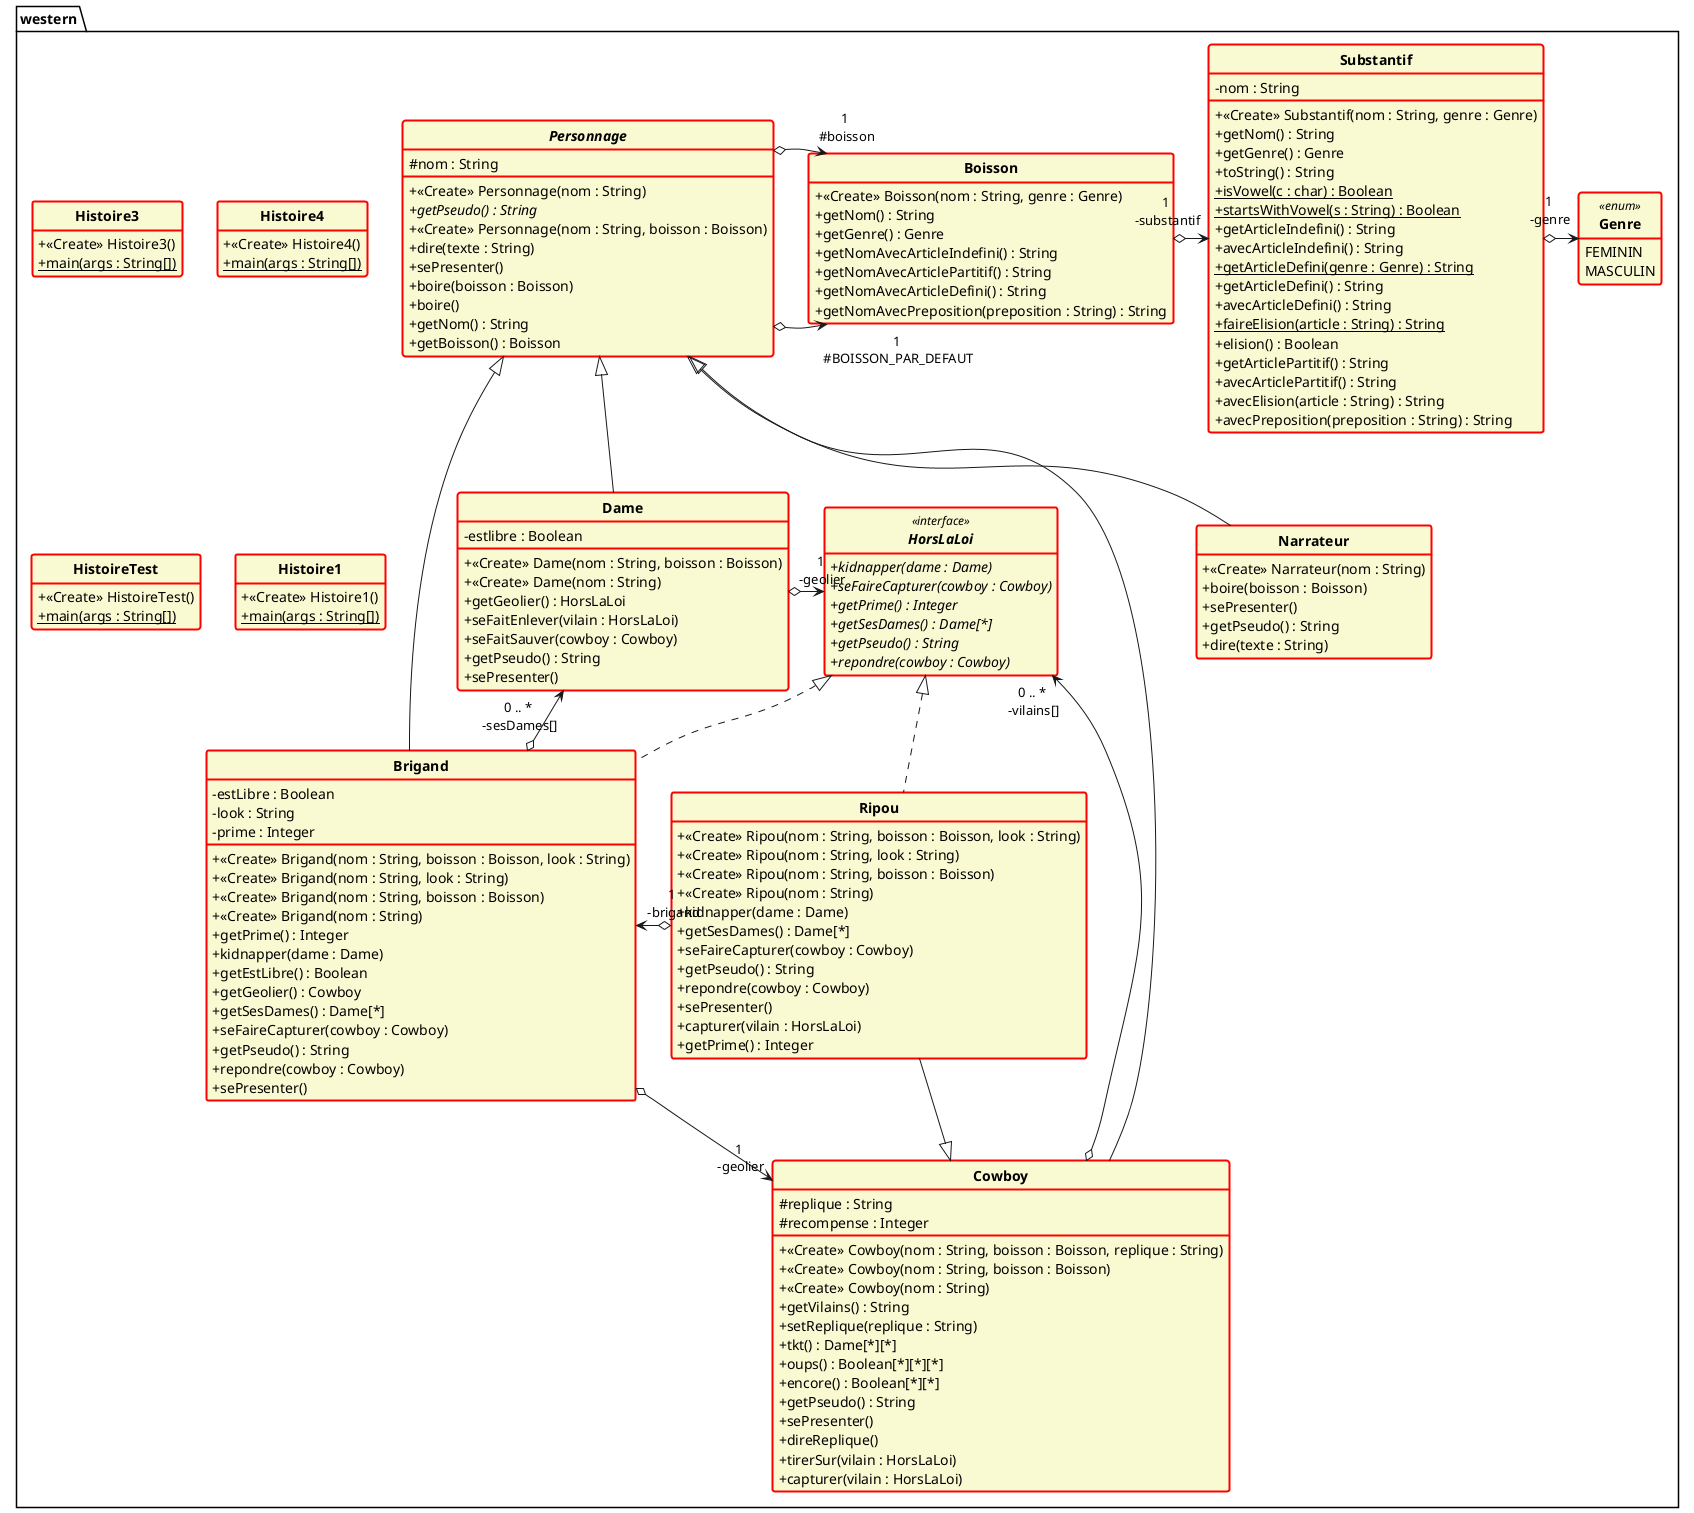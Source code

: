 @startuml

'Code généré automatiquement ;>
skinparam style strictuml
hide empty members
skinparam classAttributeIconSize 0
skinparam classFontStyle Bold
skinparam classbackgroundColor LightGoldenRodYellow
skinparam classbordercolor red
skinparam classattribute none
skinparam classborderthickness 2

package western{
interface HorsLaLoi <<interface>> {
	+ kidnapper(dame : Dame) {abstract}
	+ seFaireCapturer(cowboy : Cowboy) {abstract}
	+ getPrime() : Integer {abstract}
	+ getSesDames() : Dame[*] {abstract}
	+ getPseudo() : String {abstract}
	+ repondre(cowboy : Cowboy) {abstract}
}

class Dame extends western.Personnage {
	- estlibre : Boolean 

	+ <<Create>> Dame(nom : String, boisson : Boisson)
	+ <<Create>> Dame(nom : String)
	+ getGeolier() : HorsLaLoi
	+ seFaitEnlever(vilain : HorsLaLoi)
	+ seFaitSauver(cowboy : Cowboy)
	+ getPseudo() : String
	+ sePresenter()
}
	Dame o-> "1\n -geolier" HorsLaLoi


abstract class Personnage {
	# nom : String 

	+ <<Create>> Personnage(nom : String)
	+ getPseudo() : String {abstract}
	+ <<Create>> Personnage(nom : String, boisson : Boisson)
	+ dire(texte : String)
	+ sePresenter()
	+ boire(boisson : Boisson)
	+ boire()
	+ getNom() : String
	+ getBoisson() : Boisson
}
	Personnage o-> "1\n #BOISSON_PAR_DEFAUT" Boisson
	Personnage o-> "1\n #boisson" Boisson


class Boisson {

	+ <<Create>> Boisson(nom : String, genre : Genre)
	+ getNom() : String
	+ getGenre() : Genre
	+ getNomAvecArticleIndefini() : String
	+ getNomAvecArticlePartitif() : String
	+ getNomAvecArticleDefini() : String
	+ getNomAvecPreposition(preposition : String) : String
}
	Boisson o-> "1\n -substantif" Substantif


class Substantif {
	- nom : String 

	+ <<Create>> Substantif(nom : String, genre : Genre)
	+ getNom() : String
	+ getGenre() : Genre
	+ toString() : String
	+ isVowel(c : char) : Boolean {static}
	+ startsWithVowel(s : String) : Boolean {static}
	+ getArticleIndefini() : String
	+ avecArticleIndefini() : String
	+ getArticleDefini(genre : Genre) : String {static}
	+ getArticleDefini() : String
	+ avecArticleDefini() : String
	+ faireElision(article : String) : String {static}
	+ elision() : Boolean
	+ getArticlePartitif() : String
	+ avecArticlePartitif() : String
	+ avecElision(article : String) : String
	+ avecPreposition(preposition : String) : String
}
	Substantif o-> "1\n -genre" Genre


class Histoire3 {

	+ <<Create>> Histoire3()
	+ main(args : String[]) {static}
}


class Histoire4 {

	+ <<Create>> Histoire4()
	+ main(args : String[]) {static}
}


class HistoireTest {

	+ <<Create>> HistoireTest()
	+ main(args : String[]) {static}
}


class Narrateur extends western.Personnage {

	+ <<Create>> Narrateur(nom : String)
	+ boire(boisson : Boisson)
	+ sePresenter()
	+ getPseudo() : String
	+ dire(texte : String)
}


class Ripou extends western.Cowboy implements western.HorsLaLoi {

	+ <<Create>> Ripou(nom : String, boisson : Boisson, look : String)
	+ <<Create>> Ripou(nom : String, look : String)
	+ <<Create>> Ripou(nom : String, boisson : Boisson)
	+ <<Create>> Ripou(nom : String)
	+ kidnapper(dame : Dame)
	+ getSesDames() : Dame[*]
	+ seFaireCapturer(cowboy : Cowboy)
	+ getPseudo() : String
	+ repondre(cowboy : Cowboy)
	+ sePresenter()
	+ capturer(vilain : HorsLaLoi)
	+ getPrime() : Integer
}
	Ripou o-> "1\n -brigand" Brigand


class Brigand extends western.Personnage implements western.HorsLaLoi {
	- estLibre : Boolean 
	- look : String 
	- prime : Integer 

	+ <<Create>> Brigand(nom : String, boisson : Boisson, look : String)
	+ <<Create>> Brigand(nom : String, look : String)
	+ <<Create>> Brigand(nom : String, boisson : Boisson)
	+ <<Create>> Brigand(nom : String)
	+ getPrime() : Integer
	+ kidnapper(dame : Dame)
	+ getEstLibre() : Boolean
	+ getGeolier() : Cowboy
	+ getSesDames() : Dame[*]
	+ seFaireCapturer(cowboy : Cowboy)
	+ getPseudo() : String
	+ repondre(cowboy : Cowboy)
	+ sePresenter()
}
	Brigand o-> "1\n -geolier" Cowboy
	Brigand o-> "0 .. *\n -sesDames[]" Dame


class Histoire1 {

	+ <<Create>> Histoire1()
	+ main(args : String[]) {static}
}


enum Genre <<enum>> {
	FEMININ
	MASCULIN


}
class Cowboy extends western.Personnage {
	# replique : String 
	# recompense : Integer 

	+ <<Create>> Cowboy(nom : String, boisson : Boisson, replique : String)
	+ <<Create>> Cowboy(nom : String, boisson : Boisson)
	+ <<Create>> Cowboy(nom : String)
	+ getVilains() : String
	+ setReplique(replique : String)
	+ tkt() : Dame[*][*]
	+ oups() : Boolean[*][*][*]
	+ encore() : Boolean[*][*]
	+ getPseudo() : String
	+ sePresenter()
	+ direReplique()
	+ tirerSur(vilain : HorsLaLoi)
	+ capturer(vilain : HorsLaLoi)
}
	Cowboy o-> "0 .. *\n -vilains[]" HorsLaLoi


}


@enduml
